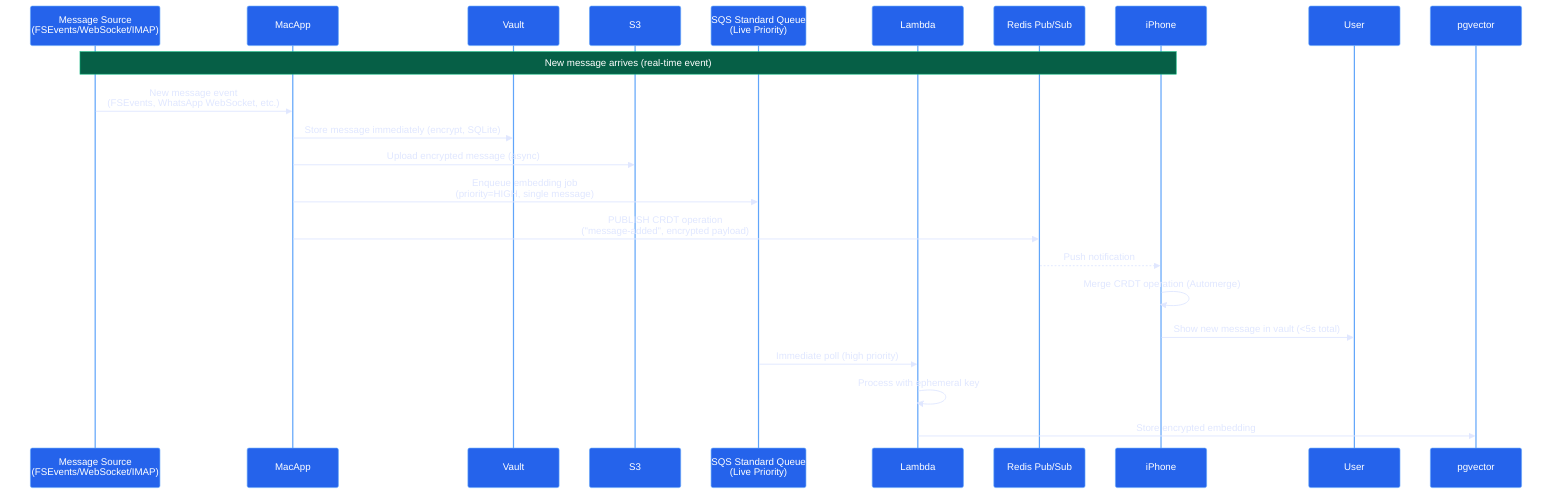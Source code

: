 sequenceDiagram
    participant Source as Message Source<br/>(FSEvents/WebSocket/IMAP)
    participant MacApp
    participant Vault
    participant S3
    participant SQSLive as SQS Standard Queue<br/>(Live Priority)
    participant Lambda
    participant Redis as Redis Pub/Sub
    participant iPhone

    Note over Source,iPhone: New message arrives (real-time event)

    Source->>MacApp: New message event<br/>(FSEvents, WhatsApp WebSocket, etc.)
    MacApp->>Vault: Store message immediately (encrypt, SQLite)

    MacApp->>S3: Upload encrypted message (async)
    MacApp->>SQSLive: Enqueue embedding job<br/>(priority=HIGH, single message)

    MacApp->>Redis: PUBLISH CRDT operation<br/>("message-added", encrypted payload)
    Redis-->>iPhone: Push notification
    iPhone->>iPhone: Merge CRDT operation (Automerge)
    iPhone->>User: Show new message in vault (<5s total)

    SQSLive->>Lambda: Immediate poll (high priority)
    Lambda->>Lambda: Process with ephemeral key
    Lambda->>pgvector: Store encrypted embedding

    %% Styling for dark background with high contrast
    %%{init: {'theme':'dark', 'themeVariables': { 
        'actorBkg':'#2563eb',
        'actorBorder':'#60a5fa',
        'actorTextColor':'#ffffff',
        'actorLineColor':'#60a5fa',
        'signalColor':'#e0e7ff',
        'signalTextColor':'#e0e7ff',
        'labelBoxBkgColor':'#1e293b',
        'labelBoxBorderColor':'#475569',
        'labelTextColor':'#f1f5f9',
        'loopTextColor':'#fbbf24',
        'noteBkgColor':'#065f46',
        'noteBorderColor':'#10b981',
        'noteTextColor':'#ffffff',
        'activationBkgColor':'#7c3aed',
        'activationBorderColor':'#a78bfa',
        'sequenceNumberColor':'#ffffff'
    }}}%%